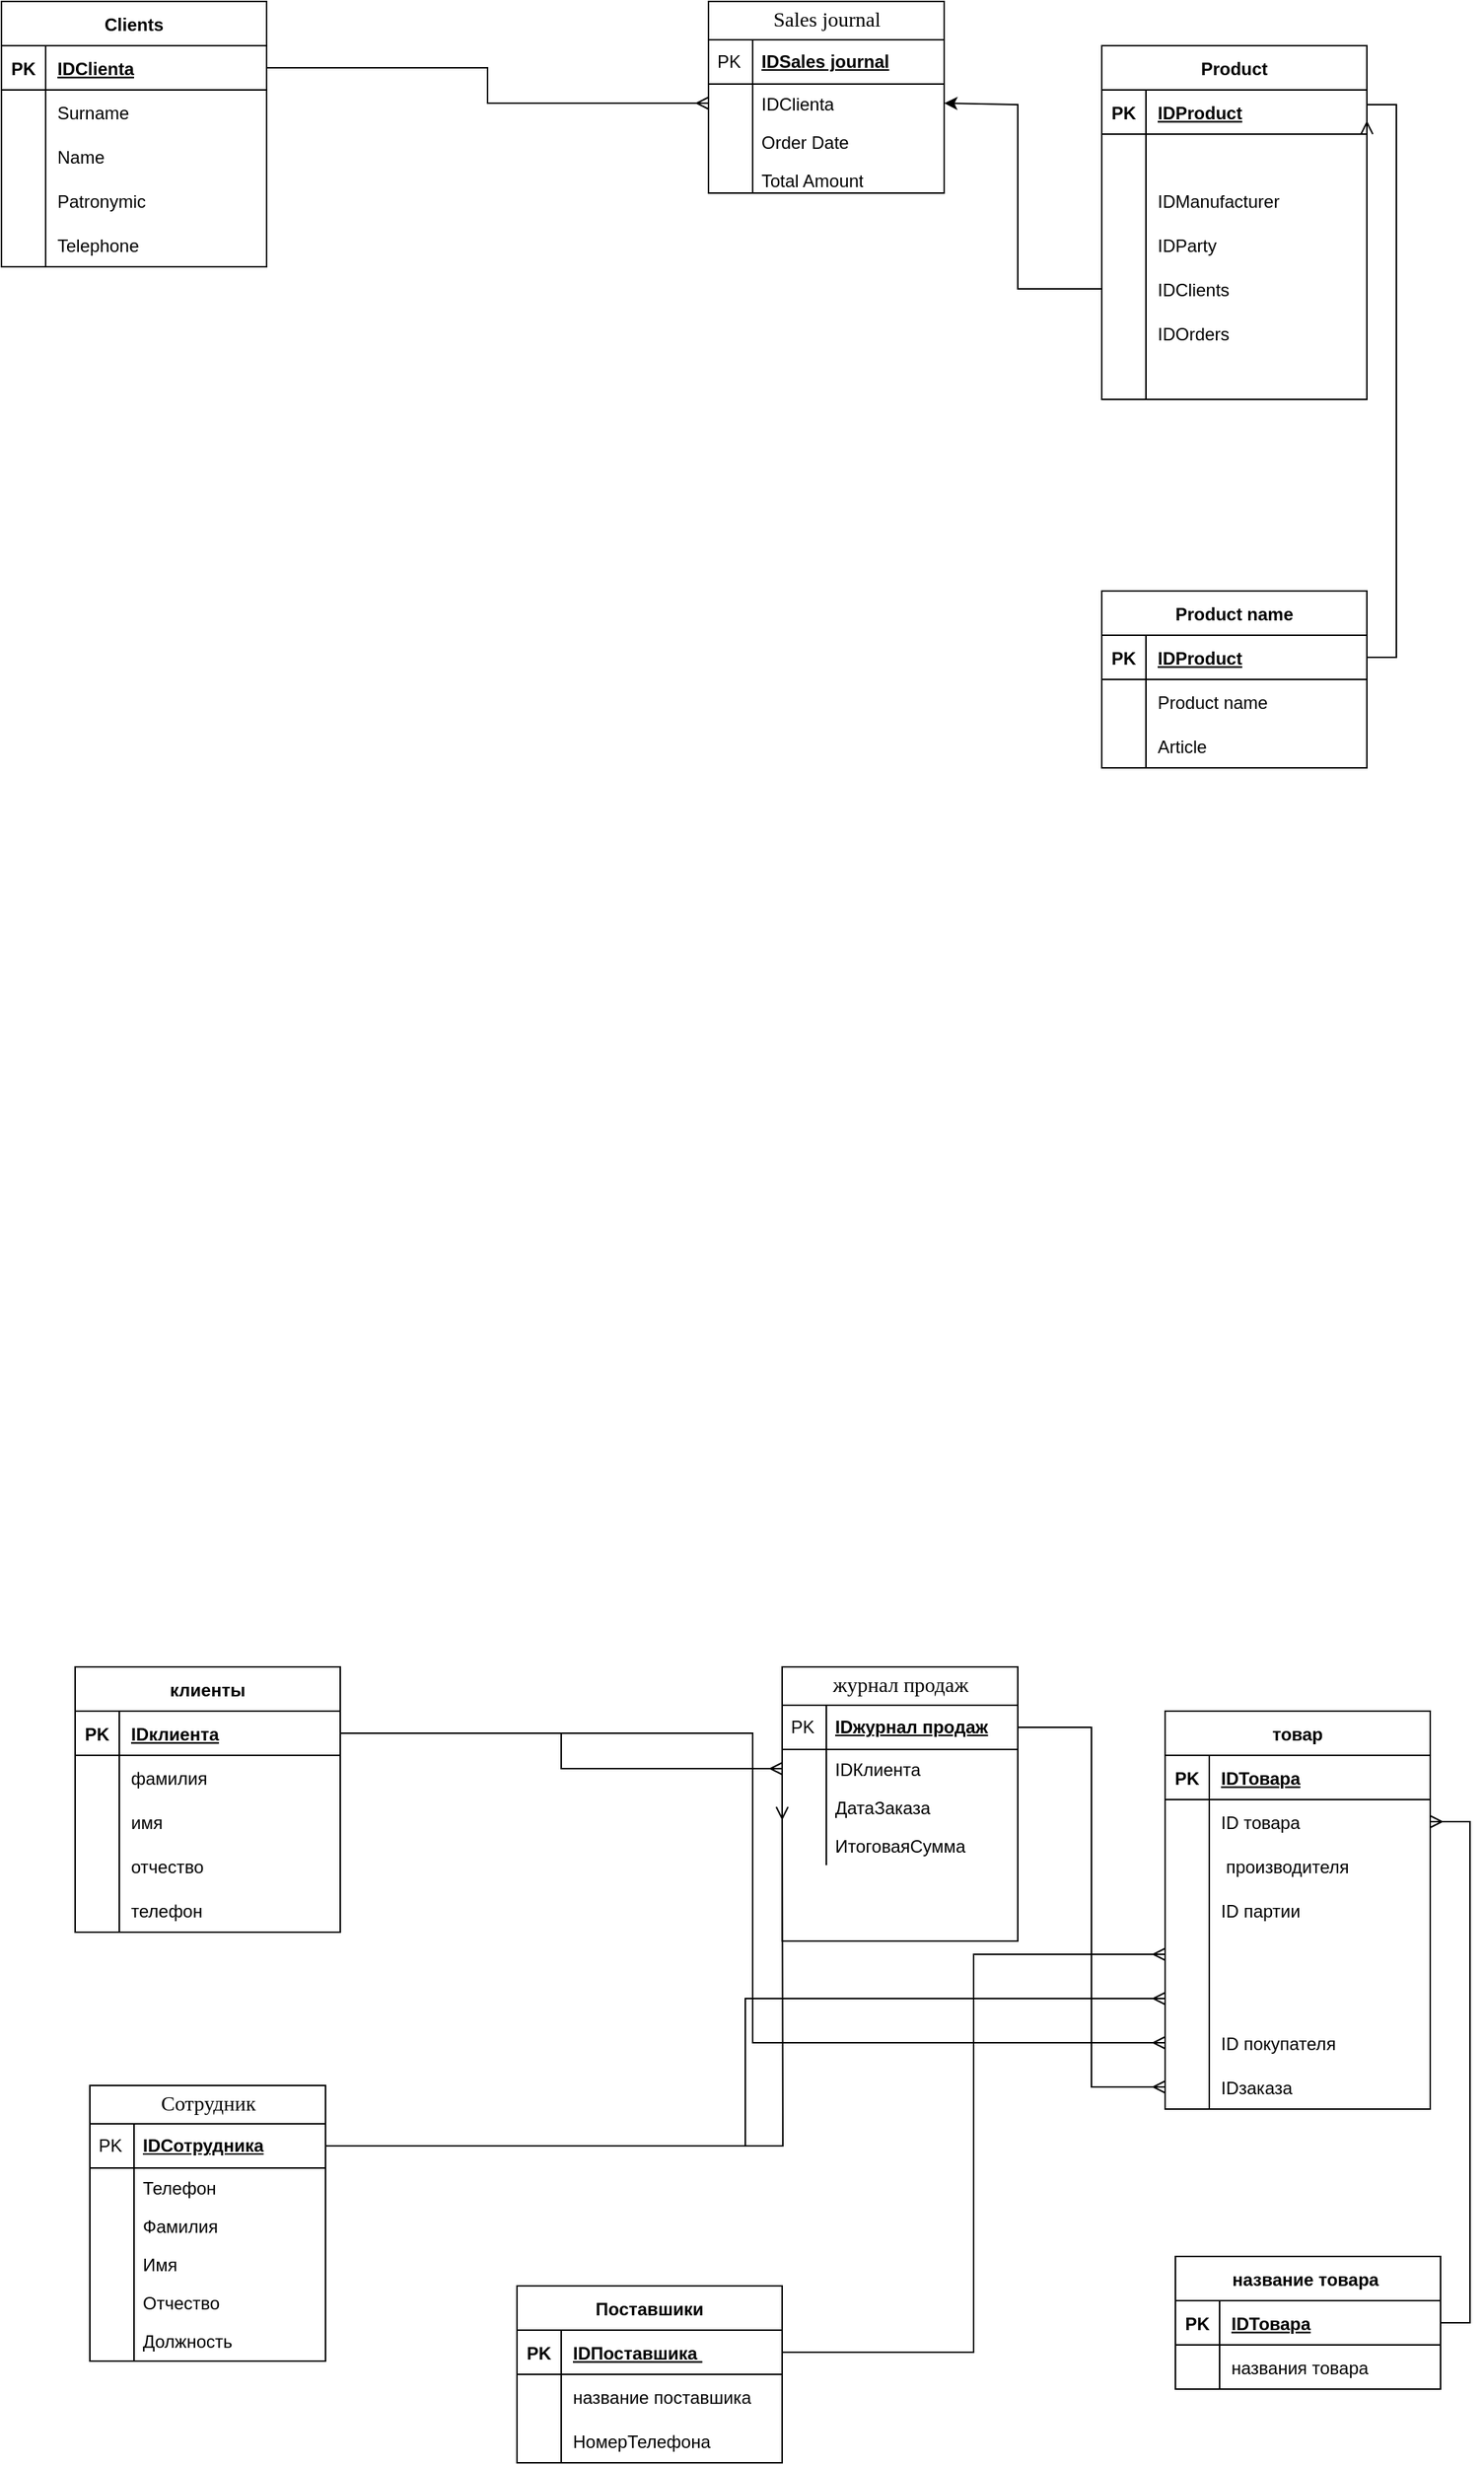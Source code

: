 <mxfile version="21.0.8" type="device"><diagram name="Страница 1" id="ZNb2tdZAMk7qgoreUx7R"><mxGraphModel dx="1236" dy="581" grid="1" gridSize="10" guides="1" tooltips="1" connect="1" arrows="1" fold="1" page="1" pageScale="1" pageWidth="827" pageHeight="1169" math="0" shadow="0"><root><mxCell id="0"/><mxCell id="1" parent="0"/><mxCell id="b-5wNeichpKe2lHsN4aq-5" value="Clients" style="shape=table;startSize=30;container=1;collapsible=1;childLayout=tableLayout;fixedRows=1;rowLines=0;fontStyle=1;align=center;resizeLast=1;" parent="1" vertex="1"><mxGeometry x="80" y="120" width="180" height="180" as="geometry"/></mxCell><mxCell id="b-5wNeichpKe2lHsN4aq-6" value="" style="shape=tableRow;horizontal=0;startSize=0;swimlaneHead=0;swimlaneBody=0;fillColor=none;collapsible=0;dropTarget=0;points=[[0,0.5],[1,0.5]];portConstraint=eastwest;top=0;left=0;right=0;bottom=1;" parent="b-5wNeichpKe2lHsN4aq-5" vertex="1"><mxGeometry y="30" width="180" height="30" as="geometry"/></mxCell><mxCell id="b-5wNeichpKe2lHsN4aq-7" value="PK" style="shape=partialRectangle;connectable=0;fillColor=none;top=0;left=0;bottom=0;right=0;fontStyle=1;overflow=hidden;" parent="b-5wNeichpKe2lHsN4aq-6" vertex="1"><mxGeometry width="30" height="30" as="geometry"><mxRectangle width="30" height="30" as="alternateBounds"/></mxGeometry></mxCell><mxCell id="b-5wNeichpKe2lHsN4aq-8" value="IDClienta" style="shape=partialRectangle;connectable=0;fillColor=none;top=0;left=0;bottom=0;right=0;align=left;spacingLeft=6;fontStyle=5;overflow=hidden;" parent="b-5wNeichpKe2lHsN4aq-6" vertex="1"><mxGeometry x="30" width="150" height="30" as="geometry"><mxRectangle width="150" height="30" as="alternateBounds"/></mxGeometry></mxCell><mxCell id="b-5wNeichpKe2lHsN4aq-9" value="" style="shape=tableRow;horizontal=0;startSize=0;swimlaneHead=0;swimlaneBody=0;fillColor=none;collapsible=0;dropTarget=0;points=[[0,0.5],[1,0.5]];portConstraint=eastwest;top=0;left=0;right=0;bottom=0;" parent="b-5wNeichpKe2lHsN4aq-5" vertex="1"><mxGeometry y="60" width="180" height="30" as="geometry"/></mxCell><mxCell id="b-5wNeichpKe2lHsN4aq-10" value="" style="shape=partialRectangle;connectable=0;fillColor=none;top=0;left=0;bottom=0;right=0;editable=1;overflow=hidden;" parent="b-5wNeichpKe2lHsN4aq-9" vertex="1"><mxGeometry width="30" height="30" as="geometry"><mxRectangle width="30" height="30" as="alternateBounds"/></mxGeometry></mxCell><mxCell id="b-5wNeichpKe2lHsN4aq-11" value="Surname" style="shape=partialRectangle;connectable=0;fillColor=none;top=0;left=0;bottom=0;right=0;align=left;spacingLeft=6;overflow=hidden;" parent="b-5wNeichpKe2lHsN4aq-9" vertex="1"><mxGeometry x="30" width="150" height="30" as="geometry"><mxRectangle width="150" height="30" as="alternateBounds"/></mxGeometry></mxCell><mxCell id="b-5wNeichpKe2lHsN4aq-12" value="" style="shape=tableRow;horizontal=0;startSize=0;swimlaneHead=0;swimlaneBody=0;fillColor=none;collapsible=0;dropTarget=0;points=[[0,0.5],[1,0.5]];portConstraint=eastwest;top=0;left=0;right=0;bottom=0;" parent="b-5wNeichpKe2lHsN4aq-5" vertex="1"><mxGeometry y="90" width="180" height="30" as="geometry"/></mxCell><mxCell id="b-5wNeichpKe2lHsN4aq-13" value="" style="shape=partialRectangle;connectable=0;fillColor=none;top=0;left=0;bottom=0;right=0;editable=1;overflow=hidden;" parent="b-5wNeichpKe2lHsN4aq-12" vertex="1"><mxGeometry width="30" height="30" as="geometry"><mxRectangle width="30" height="30" as="alternateBounds"/></mxGeometry></mxCell><mxCell id="b-5wNeichpKe2lHsN4aq-14" value="Name" style="shape=partialRectangle;connectable=0;fillColor=none;top=0;left=0;bottom=0;right=0;align=left;spacingLeft=6;overflow=hidden;" parent="b-5wNeichpKe2lHsN4aq-12" vertex="1"><mxGeometry x="30" width="150" height="30" as="geometry"><mxRectangle width="150" height="30" as="alternateBounds"/></mxGeometry></mxCell><mxCell id="b-5wNeichpKe2lHsN4aq-15" value="" style="shape=tableRow;horizontal=0;startSize=0;swimlaneHead=0;swimlaneBody=0;fillColor=none;collapsible=0;dropTarget=0;points=[[0,0.5],[1,0.5]];portConstraint=eastwest;top=0;left=0;right=0;bottom=0;" parent="b-5wNeichpKe2lHsN4aq-5" vertex="1"><mxGeometry y="120" width="180" height="30" as="geometry"/></mxCell><mxCell id="b-5wNeichpKe2lHsN4aq-16" value="" style="shape=partialRectangle;connectable=0;fillColor=none;top=0;left=0;bottom=0;right=0;editable=1;overflow=hidden;" parent="b-5wNeichpKe2lHsN4aq-15" vertex="1"><mxGeometry width="30" height="30" as="geometry"><mxRectangle width="30" height="30" as="alternateBounds"/></mxGeometry></mxCell><mxCell id="b-5wNeichpKe2lHsN4aq-17" value="Patronymic" style="shape=partialRectangle;connectable=0;fillColor=none;top=0;left=0;bottom=0;right=0;align=left;spacingLeft=6;overflow=hidden;" parent="b-5wNeichpKe2lHsN4aq-15" vertex="1"><mxGeometry x="30" width="150" height="30" as="geometry"><mxRectangle width="150" height="30" as="alternateBounds"/></mxGeometry></mxCell><mxCell id="b-5wNeichpKe2lHsN4aq-71" value="" style="shape=tableRow;horizontal=0;startSize=0;swimlaneHead=0;swimlaneBody=0;fillColor=none;collapsible=0;dropTarget=0;points=[[0,0.5],[1,0.5]];portConstraint=eastwest;top=0;left=0;right=0;bottom=0;" parent="b-5wNeichpKe2lHsN4aq-5" vertex="1"><mxGeometry y="150" width="180" height="30" as="geometry"/></mxCell><mxCell id="b-5wNeichpKe2lHsN4aq-72" value="" style="shape=partialRectangle;connectable=0;fillColor=none;top=0;left=0;bottom=0;right=0;editable=1;overflow=hidden;" parent="b-5wNeichpKe2lHsN4aq-71" vertex="1"><mxGeometry width="30" height="30" as="geometry"><mxRectangle width="30" height="30" as="alternateBounds"/></mxGeometry></mxCell><mxCell id="b-5wNeichpKe2lHsN4aq-73" value="Telephone" style="shape=partialRectangle;connectable=0;fillColor=none;top=0;left=0;bottom=0;right=0;align=left;spacingLeft=6;overflow=hidden;" parent="b-5wNeichpKe2lHsN4aq-71" vertex="1"><mxGeometry x="30" width="150" height="30" as="geometry"><mxRectangle width="150" height="30" as="alternateBounds"/></mxGeometry></mxCell><mxCell id="b-5wNeichpKe2lHsN4aq-18" value="Product" style="shape=table;startSize=30;container=1;collapsible=1;childLayout=tableLayout;fixedRows=1;rowLines=0;fontStyle=1;align=center;resizeLast=1;" parent="1" vertex="1"><mxGeometry x="827" y="150" width="180" height="240" as="geometry"/></mxCell><mxCell id="b-5wNeichpKe2lHsN4aq-19" value="" style="shape=tableRow;horizontal=0;startSize=0;swimlaneHead=0;swimlaneBody=0;fillColor=none;collapsible=0;dropTarget=0;points=[[0,0.5],[1,0.5]];portConstraint=eastwest;top=0;left=0;right=0;bottom=1;" parent="b-5wNeichpKe2lHsN4aq-18" vertex="1"><mxGeometry y="30" width="180" height="30" as="geometry"/></mxCell><mxCell id="b-5wNeichpKe2lHsN4aq-20" value="PK" style="shape=partialRectangle;connectable=0;fillColor=none;top=0;left=0;bottom=0;right=0;fontStyle=1;overflow=hidden;" parent="b-5wNeichpKe2lHsN4aq-19" vertex="1"><mxGeometry width="30" height="30" as="geometry"><mxRectangle width="30" height="30" as="alternateBounds"/></mxGeometry></mxCell><mxCell id="b-5wNeichpKe2lHsN4aq-21" value="IDProduct" style="shape=partialRectangle;connectable=0;fillColor=none;top=0;left=0;bottom=0;right=0;align=left;spacingLeft=6;fontStyle=5;overflow=hidden;" parent="b-5wNeichpKe2lHsN4aq-19" vertex="1"><mxGeometry x="30" width="150" height="30" as="geometry"><mxRectangle width="150" height="30" as="alternateBounds"/></mxGeometry></mxCell><mxCell id="b-5wNeichpKe2lHsN4aq-22" value="" style="shape=tableRow;horizontal=0;startSize=0;swimlaneHead=0;swimlaneBody=0;fillColor=none;collapsible=0;dropTarget=0;points=[[0,0.5],[1,0.5]];portConstraint=eastwest;top=0;left=0;right=0;bottom=0;" parent="b-5wNeichpKe2lHsN4aq-18" vertex="1"><mxGeometry y="60" width="180" height="30" as="geometry"/></mxCell><mxCell id="b-5wNeichpKe2lHsN4aq-23" value="" style="shape=partialRectangle;connectable=0;fillColor=none;top=0;left=0;bottom=0;right=0;editable=1;overflow=hidden;" parent="b-5wNeichpKe2lHsN4aq-22" vertex="1"><mxGeometry width="30" height="30" as="geometry"><mxRectangle width="30" height="30" as="alternateBounds"/></mxGeometry></mxCell><mxCell id="b-5wNeichpKe2lHsN4aq-24" value="" style="shape=partialRectangle;connectable=0;fillColor=none;top=0;left=0;bottom=0;right=0;align=left;spacingLeft=6;overflow=hidden;" parent="b-5wNeichpKe2lHsN4aq-22" vertex="1"><mxGeometry x="30" width="150" height="30" as="geometry"><mxRectangle width="150" height="30" as="alternateBounds"/></mxGeometry></mxCell><mxCell id="b-5wNeichpKe2lHsN4aq-25" value="" style="shape=tableRow;horizontal=0;startSize=0;swimlaneHead=0;swimlaneBody=0;fillColor=none;collapsible=0;dropTarget=0;points=[[0,0.5],[1,0.5]];portConstraint=eastwest;top=0;left=0;right=0;bottom=0;" parent="b-5wNeichpKe2lHsN4aq-18" vertex="1"><mxGeometry y="90" width="180" height="30" as="geometry"/></mxCell><mxCell id="b-5wNeichpKe2lHsN4aq-26" value="" style="shape=partialRectangle;connectable=0;fillColor=none;top=0;left=0;bottom=0;right=0;editable=1;overflow=hidden;" parent="b-5wNeichpKe2lHsN4aq-25" vertex="1"><mxGeometry width="30" height="30" as="geometry"><mxRectangle width="30" height="30" as="alternateBounds"/></mxGeometry></mxCell><mxCell id="b-5wNeichpKe2lHsN4aq-27" value="IDManufacturer" style="shape=partialRectangle;connectable=0;fillColor=none;top=0;left=0;bottom=0;right=0;align=left;spacingLeft=6;overflow=hidden;" parent="b-5wNeichpKe2lHsN4aq-25" vertex="1"><mxGeometry x="30" width="150" height="30" as="geometry"><mxRectangle width="150" height="30" as="alternateBounds"/></mxGeometry></mxCell><mxCell id="b-5wNeichpKe2lHsN4aq-28" value="" style="shape=tableRow;horizontal=0;startSize=0;swimlaneHead=0;swimlaneBody=0;fillColor=none;collapsible=0;dropTarget=0;points=[[0,0.5],[1,0.5]];portConstraint=eastwest;top=0;left=0;right=0;bottom=0;" parent="b-5wNeichpKe2lHsN4aq-18" vertex="1"><mxGeometry y="120" width="180" height="30" as="geometry"/></mxCell><mxCell id="b-5wNeichpKe2lHsN4aq-29" value="" style="shape=partialRectangle;connectable=0;fillColor=none;top=0;left=0;bottom=0;right=0;editable=1;overflow=hidden;" parent="b-5wNeichpKe2lHsN4aq-28" vertex="1"><mxGeometry width="30" height="30" as="geometry"><mxRectangle width="30" height="30" as="alternateBounds"/></mxGeometry></mxCell><mxCell id="b-5wNeichpKe2lHsN4aq-30" value="IDParty" style="shape=partialRectangle;connectable=0;fillColor=none;top=0;left=0;bottom=0;right=0;align=left;spacingLeft=6;overflow=hidden;" parent="b-5wNeichpKe2lHsN4aq-28" vertex="1"><mxGeometry x="30" width="150" height="30" as="geometry"><mxRectangle width="150" height="30" as="alternateBounds"/></mxGeometry></mxCell><mxCell id="b-5wNeichpKe2lHsN4aq-125" value="" style="shape=tableRow;horizontal=0;startSize=0;swimlaneHead=0;swimlaneBody=0;fillColor=none;collapsible=0;dropTarget=0;points=[[0,0.5],[1,0.5]];portConstraint=eastwest;top=0;left=0;right=0;bottom=0;" parent="b-5wNeichpKe2lHsN4aq-18" vertex="1"><mxGeometry y="150" width="180" height="30" as="geometry"/></mxCell><mxCell id="b-5wNeichpKe2lHsN4aq-126" value="" style="shape=partialRectangle;connectable=0;fillColor=none;top=0;left=0;bottom=0;right=0;editable=1;overflow=hidden;" parent="b-5wNeichpKe2lHsN4aq-125" vertex="1"><mxGeometry width="30" height="30" as="geometry"><mxRectangle width="30" height="30" as="alternateBounds"/></mxGeometry></mxCell><mxCell id="b-5wNeichpKe2lHsN4aq-127" value="" style="shape=partialRectangle;connectable=0;fillColor=none;top=0;left=0;bottom=0;right=0;align=left;spacingLeft=6;overflow=hidden;" parent="b-5wNeichpKe2lHsN4aq-125" vertex="1"><mxGeometry x="30" width="150" height="30" as="geometry"><mxRectangle width="150" height="30" as="alternateBounds"/></mxGeometry></mxCell><mxCell id="b-5wNeichpKe2lHsN4aq-128" value="" style="shape=tableRow;horizontal=0;startSize=0;swimlaneHead=0;swimlaneBody=0;fillColor=none;collapsible=0;dropTarget=0;points=[[0,0.5],[1,0.5]];portConstraint=eastwest;top=0;left=0;right=0;bottom=0;" parent="b-5wNeichpKe2lHsN4aq-18" vertex="1"><mxGeometry y="180" width="180" height="30" as="geometry"/></mxCell><mxCell id="b-5wNeichpKe2lHsN4aq-129" value="" style="shape=partialRectangle;connectable=0;fillColor=none;top=0;left=0;bottom=0;right=0;editable=1;overflow=hidden;" parent="b-5wNeichpKe2lHsN4aq-128" vertex="1"><mxGeometry width="30" height="30" as="geometry"><mxRectangle width="30" height="30" as="alternateBounds"/></mxGeometry></mxCell><mxCell id="b-5wNeichpKe2lHsN4aq-130" value="" style="shape=partialRectangle;connectable=0;fillColor=none;top=0;left=0;bottom=0;right=0;align=left;spacingLeft=6;overflow=hidden;" parent="b-5wNeichpKe2lHsN4aq-128" vertex="1"><mxGeometry x="30" width="150" height="30" as="geometry"><mxRectangle width="150" height="30" as="alternateBounds"/></mxGeometry></mxCell><mxCell id="b-5wNeichpKe2lHsN4aq-131" value="" style="shape=tableRow;horizontal=0;startSize=0;swimlaneHead=0;swimlaneBody=0;fillColor=none;collapsible=0;dropTarget=0;points=[[0,0.5],[1,0.5]];portConstraint=eastwest;top=0;left=0;right=0;bottom=0;" parent="b-5wNeichpKe2lHsN4aq-18" vertex="1"><mxGeometry y="210" width="180" height="30" as="geometry"/></mxCell><mxCell id="b-5wNeichpKe2lHsN4aq-132" value="" style="shape=partialRectangle;connectable=0;fillColor=none;top=0;left=0;bottom=0;right=0;editable=1;overflow=hidden;" parent="b-5wNeichpKe2lHsN4aq-131" vertex="1"><mxGeometry width="30" height="30" as="geometry"><mxRectangle width="30" height="30" as="alternateBounds"/></mxGeometry></mxCell><mxCell id="b-5wNeichpKe2lHsN4aq-133" value="" style="shape=partialRectangle;connectable=0;fillColor=none;top=0;left=0;bottom=0;right=0;align=left;spacingLeft=6;overflow=hidden;" parent="b-5wNeichpKe2lHsN4aq-131" vertex="1"><mxGeometry x="30" width="150" height="30" as="geometry"><mxRectangle width="150" height="30" as="alternateBounds"/></mxGeometry></mxCell><mxCell id="b-5wNeichpKe2lHsN4aq-98" value="Sales journal" style="swimlane;html=1;fontStyle=0;childLayout=stackLayout;horizontal=1;startSize=26;horizontalStack=0;resizeParent=1;resizeLast=0;collapsible=1;marginBottom=0;swimlaneFillColor=#ffffff;align=center;rounded=0;shadow=0;comic=0;labelBackgroundColor=none;strokeWidth=1;fontFamily=Verdana;fontSize=14;swimlaneLine=1;" parent="1" vertex="1"><mxGeometry x="560" y="120" width="160" height="130" as="geometry"><mxRectangle x="500" y="140" width="90" height="30" as="alternateBounds"/></mxGeometry></mxCell><mxCell id="b-5wNeichpKe2lHsN4aq-99" value="IDSales journal" style="shape=partialRectangle;top=0;left=0;right=0;bottom=1;html=1;align=left;verticalAlign=middle;fillColor=none;spacingLeft=34;spacingRight=4;whiteSpace=wrap;overflow=hidden;rotatable=0;points=[[0,0.5],[1,0.5]];portConstraint=eastwest;dropTarget=0;fontStyle=5;" parent="b-5wNeichpKe2lHsN4aq-98" vertex="1"><mxGeometry y="26" width="160" height="30" as="geometry"/></mxCell><mxCell id="b-5wNeichpKe2lHsN4aq-100" value="PK" style="shape=partialRectangle;top=0;left=0;bottom=0;html=1;fillColor=none;align=left;verticalAlign=middle;spacingLeft=4;spacingRight=4;whiteSpace=wrap;overflow=hidden;rotatable=0;points=[];portConstraint=eastwest;part=1;" parent="b-5wNeichpKe2lHsN4aq-99" vertex="1" connectable="0"><mxGeometry width="30" height="30" as="geometry"/></mxCell><mxCell id="b-5wNeichpKe2lHsN4aq-101" value="IDClienta" style="shape=partialRectangle;top=0;left=0;right=0;bottom=0;html=1;align=left;verticalAlign=top;fillColor=none;spacingLeft=34;spacingRight=4;whiteSpace=wrap;overflow=hidden;rotatable=0;points=[[0,0.5],[1,0.5]];portConstraint=eastwest;dropTarget=0;" parent="b-5wNeichpKe2lHsN4aq-98" vertex="1"><mxGeometry y="56" width="160" height="26" as="geometry"/></mxCell><mxCell id="b-5wNeichpKe2lHsN4aq-102" value="" style="shape=partialRectangle;top=0;left=0;bottom=0;html=1;fillColor=none;align=left;verticalAlign=top;spacingLeft=4;spacingRight=4;whiteSpace=wrap;overflow=hidden;rotatable=0;points=[];portConstraint=eastwest;part=1;" parent="b-5wNeichpKe2lHsN4aq-101" vertex="1" connectable="0"><mxGeometry width="30" height="26" as="geometry"/></mxCell><mxCell id="b-5wNeichpKe2lHsN4aq-105" value="Order Date" style="shape=partialRectangle;top=0;left=0;right=0;bottom=0;html=1;align=left;verticalAlign=top;fillColor=none;spacingLeft=34;spacingRight=4;whiteSpace=wrap;overflow=hidden;rotatable=0;points=[[0,0.5],[1,0.5]];portConstraint=eastwest;dropTarget=0;" parent="b-5wNeichpKe2lHsN4aq-98" vertex="1"><mxGeometry y="82" width="160" height="26" as="geometry"/></mxCell><mxCell id="b-5wNeichpKe2lHsN4aq-106" value="" style="shape=partialRectangle;top=0;left=0;bottom=0;html=1;fillColor=none;align=left;verticalAlign=top;spacingLeft=4;spacingRight=4;whiteSpace=wrap;overflow=hidden;rotatable=0;points=[];portConstraint=eastwest;part=1;" parent="b-5wNeichpKe2lHsN4aq-105" vertex="1" connectable="0"><mxGeometry width="30" height="26" as="geometry"/></mxCell><mxCell id="b-5wNeichpKe2lHsN4aq-111" value="Total Amount" style="shape=partialRectangle;top=0;left=0;right=0;bottom=0;html=1;align=left;verticalAlign=top;fillColor=none;spacingLeft=34;spacingRight=4;whiteSpace=wrap;overflow=hidden;rotatable=0;points=[[0,0.5],[1,0.5]];portConstraint=eastwest;dropTarget=0;" parent="b-5wNeichpKe2lHsN4aq-98" vertex="1"><mxGeometry y="108" width="160" height="22" as="geometry"/></mxCell><mxCell id="b-5wNeichpKe2lHsN4aq-112" value="" style="shape=partialRectangle;top=0;left=0;bottom=0;html=1;fillColor=none;align=left;verticalAlign=top;spacingLeft=4;spacingRight=4;whiteSpace=wrap;overflow=hidden;rotatable=0;points=[];portConstraint=eastwest;part=1;" parent="b-5wNeichpKe2lHsN4aq-111" vertex="1" connectable="0"><mxGeometry width="30" height="22" as="geometry"/></mxCell><mxCell id="b-5wNeichpKe2lHsN4aq-137" value="Product name" style="shape=table;startSize=30;container=1;collapsible=1;childLayout=tableLayout;fixedRows=1;rowLines=0;fontStyle=1;align=center;resizeLast=1;" parent="1" vertex="1"><mxGeometry x="827" y="520" width="180" height="120" as="geometry"/></mxCell><mxCell id="b-5wNeichpKe2lHsN4aq-138" value="" style="shape=tableRow;horizontal=0;startSize=0;swimlaneHead=0;swimlaneBody=0;fillColor=none;collapsible=0;dropTarget=0;points=[[0,0.5],[1,0.5]];portConstraint=eastwest;top=0;left=0;right=0;bottom=1;" parent="b-5wNeichpKe2lHsN4aq-137" vertex="1"><mxGeometry y="30" width="180" height="30" as="geometry"/></mxCell><mxCell id="b-5wNeichpKe2lHsN4aq-139" value="PK" style="shape=partialRectangle;connectable=0;fillColor=none;top=0;left=0;bottom=0;right=0;fontStyle=1;overflow=hidden;" parent="b-5wNeichpKe2lHsN4aq-138" vertex="1"><mxGeometry width="30" height="30" as="geometry"><mxRectangle width="30" height="30" as="alternateBounds"/></mxGeometry></mxCell><mxCell id="b-5wNeichpKe2lHsN4aq-140" value="IDProduct" style="shape=partialRectangle;connectable=0;fillColor=none;top=0;left=0;bottom=0;right=0;align=left;spacingLeft=6;fontStyle=5;overflow=hidden;" parent="b-5wNeichpKe2lHsN4aq-138" vertex="1"><mxGeometry x="30" width="150" height="30" as="geometry"><mxRectangle width="150" height="30" as="alternateBounds"/></mxGeometry></mxCell><mxCell id="b-5wNeichpKe2lHsN4aq-141" value="" style="shape=tableRow;horizontal=0;startSize=0;swimlaneHead=0;swimlaneBody=0;fillColor=none;collapsible=0;dropTarget=0;points=[[0,0.5],[1,0.5]];portConstraint=eastwest;top=0;left=0;right=0;bottom=0;" parent="b-5wNeichpKe2lHsN4aq-137" vertex="1"><mxGeometry y="60" width="180" height="30" as="geometry"/></mxCell><mxCell id="b-5wNeichpKe2lHsN4aq-142" value="" style="shape=partialRectangle;connectable=0;fillColor=none;top=0;left=0;bottom=0;right=0;editable=1;overflow=hidden;" parent="b-5wNeichpKe2lHsN4aq-141" vertex="1"><mxGeometry width="30" height="30" as="geometry"><mxRectangle width="30" height="30" as="alternateBounds"/></mxGeometry></mxCell><mxCell id="b-5wNeichpKe2lHsN4aq-143" value="Product name" style="shape=partialRectangle;connectable=0;fillColor=none;top=0;left=0;bottom=0;right=0;align=left;spacingLeft=6;overflow=hidden;" parent="b-5wNeichpKe2lHsN4aq-141" vertex="1"><mxGeometry x="30" width="150" height="30" as="geometry"><mxRectangle width="150" height="30" as="alternateBounds"/></mxGeometry></mxCell><mxCell id="-cg6gERdnLke5yXcdw_n-183" value="" style="shape=tableRow;horizontal=0;startSize=0;swimlaneHead=0;swimlaneBody=0;fillColor=none;collapsible=0;dropTarget=0;points=[[0,0.5],[1,0.5]];portConstraint=eastwest;top=0;left=0;right=0;bottom=0;" parent="b-5wNeichpKe2lHsN4aq-137" vertex="1"><mxGeometry y="90" width="180" height="30" as="geometry"/></mxCell><mxCell id="-cg6gERdnLke5yXcdw_n-184" value="" style="shape=partialRectangle;connectable=0;fillColor=none;top=0;left=0;bottom=0;right=0;editable=1;overflow=hidden;" parent="-cg6gERdnLke5yXcdw_n-183" vertex="1"><mxGeometry width="30" height="30" as="geometry"><mxRectangle width="30" height="30" as="alternateBounds"/></mxGeometry></mxCell><mxCell id="-cg6gERdnLke5yXcdw_n-185" value="Article" style="shape=partialRectangle;connectable=0;fillColor=none;top=0;left=0;bottom=0;right=0;align=left;spacingLeft=6;overflow=hidden;" parent="-cg6gERdnLke5yXcdw_n-183" vertex="1"><mxGeometry x="30" width="150" height="30" as="geometry"><mxRectangle width="150" height="30" as="alternateBounds"/></mxGeometry></mxCell><mxCell id="b-5wNeichpKe2lHsN4aq-175" style="edgeStyle=orthogonalEdgeStyle;rounded=0;orthogonalLoop=1;jettySize=auto;html=1;exitX=1;exitY=0.5;exitDx=0;exitDy=0;endArrow=ERmany;endFill=0;" parent="1" source="b-5wNeichpKe2lHsN4aq-138" target="b-5wNeichpKe2lHsN4aq-22" edge="1"><mxGeometry relative="1" as="geometry"><Array as="points"><mxPoint x="1027" y="565"/><mxPoint x="1027" y="190"/><mxPoint x="1007" y="190"/></Array></mxGeometry></mxCell><mxCell id="b-5wNeichpKe2lHsN4aq-188" style="edgeStyle=orthogonalEdgeStyle;rounded=0;orthogonalLoop=1;jettySize=auto;html=1;exitX=1;exitY=0.5;exitDx=0;exitDy=0;endArrow=ERmany;endFill=0;" parent="1" source="b-5wNeichpKe2lHsN4aq-6" target="b-5wNeichpKe2lHsN4aq-101" edge="1"><mxGeometry relative="1" as="geometry"/></mxCell><mxCell id="-cg6gERdnLke5yXcdw_n-92" value="клиенты" style="shape=table;startSize=30;container=1;collapsible=1;childLayout=tableLayout;fixedRows=1;rowLines=0;fontStyle=1;align=center;resizeLast=1;" parent="1" vertex="1"><mxGeometry x="130" y="1250" width="180" height="180" as="geometry"/></mxCell><mxCell id="-cg6gERdnLke5yXcdw_n-93" value="" style="shape=tableRow;horizontal=0;startSize=0;swimlaneHead=0;swimlaneBody=0;fillColor=none;collapsible=0;dropTarget=0;points=[[0,0.5],[1,0.5]];portConstraint=eastwest;top=0;left=0;right=0;bottom=1;" parent="-cg6gERdnLke5yXcdw_n-92" vertex="1"><mxGeometry y="30" width="180" height="30" as="geometry"/></mxCell><mxCell id="-cg6gERdnLke5yXcdw_n-94" value="PK" style="shape=partialRectangle;connectable=0;fillColor=none;top=0;left=0;bottom=0;right=0;fontStyle=1;overflow=hidden;" parent="-cg6gERdnLke5yXcdw_n-93" vertex="1"><mxGeometry width="30" height="30" as="geometry"><mxRectangle width="30" height="30" as="alternateBounds"/></mxGeometry></mxCell><mxCell id="-cg6gERdnLke5yXcdw_n-95" value="IDклиента" style="shape=partialRectangle;connectable=0;fillColor=none;top=0;left=0;bottom=0;right=0;align=left;spacingLeft=6;fontStyle=5;overflow=hidden;" parent="-cg6gERdnLke5yXcdw_n-93" vertex="1"><mxGeometry x="30" width="150" height="30" as="geometry"><mxRectangle width="150" height="30" as="alternateBounds"/></mxGeometry></mxCell><mxCell id="-cg6gERdnLke5yXcdw_n-96" value="" style="shape=tableRow;horizontal=0;startSize=0;swimlaneHead=0;swimlaneBody=0;fillColor=none;collapsible=0;dropTarget=0;points=[[0,0.5],[1,0.5]];portConstraint=eastwest;top=0;left=0;right=0;bottom=0;" parent="-cg6gERdnLke5yXcdw_n-92" vertex="1"><mxGeometry y="60" width="180" height="30" as="geometry"/></mxCell><mxCell id="-cg6gERdnLke5yXcdw_n-97" value="" style="shape=partialRectangle;connectable=0;fillColor=none;top=0;left=0;bottom=0;right=0;editable=1;overflow=hidden;" parent="-cg6gERdnLke5yXcdw_n-96" vertex="1"><mxGeometry width="30" height="30" as="geometry"><mxRectangle width="30" height="30" as="alternateBounds"/></mxGeometry></mxCell><mxCell id="-cg6gERdnLke5yXcdw_n-98" value="фамилия" style="shape=partialRectangle;connectable=0;fillColor=none;top=0;left=0;bottom=0;right=0;align=left;spacingLeft=6;overflow=hidden;" parent="-cg6gERdnLke5yXcdw_n-96" vertex="1"><mxGeometry x="30" width="150" height="30" as="geometry"><mxRectangle width="150" height="30" as="alternateBounds"/></mxGeometry></mxCell><mxCell id="-cg6gERdnLke5yXcdw_n-99" value="" style="shape=tableRow;horizontal=0;startSize=0;swimlaneHead=0;swimlaneBody=0;fillColor=none;collapsible=0;dropTarget=0;points=[[0,0.5],[1,0.5]];portConstraint=eastwest;top=0;left=0;right=0;bottom=0;" parent="-cg6gERdnLke5yXcdw_n-92" vertex="1"><mxGeometry y="90" width="180" height="30" as="geometry"/></mxCell><mxCell id="-cg6gERdnLke5yXcdw_n-100" value="" style="shape=partialRectangle;connectable=0;fillColor=none;top=0;left=0;bottom=0;right=0;editable=1;overflow=hidden;" parent="-cg6gERdnLke5yXcdw_n-99" vertex="1"><mxGeometry width="30" height="30" as="geometry"><mxRectangle width="30" height="30" as="alternateBounds"/></mxGeometry></mxCell><mxCell id="-cg6gERdnLke5yXcdw_n-101" value="имя" style="shape=partialRectangle;connectable=0;fillColor=none;top=0;left=0;bottom=0;right=0;align=left;spacingLeft=6;overflow=hidden;" parent="-cg6gERdnLke5yXcdw_n-99" vertex="1"><mxGeometry x="30" width="150" height="30" as="geometry"><mxRectangle width="150" height="30" as="alternateBounds"/></mxGeometry></mxCell><mxCell id="-cg6gERdnLke5yXcdw_n-102" value="" style="shape=tableRow;horizontal=0;startSize=0;swimlaneHead=0;swimlaneBody=0;fillColor=none;collapsible=0;dropTarget=0;points=[[0,0.5],[1,0.5]];portConstraint=eastwest;top=0;left=0;right=0;bottom=0;" parent="-cg6gERdnLke5yXcdw_n-92" vertex="1"><mxGeometry y="120" width="180" height="30" as="geometry"/></mxCell><mxCell id="-cg6gERdnLke5yXcdw_n-103" value="" style="shape=partialRectangle;connectable=0;fillColor=none;top=0;left=0;bottom=0;right=0;editable=1;overflow=hidden;" parent="-cg6gERdnLke5yXcdw_n-102" vertex="1"><mxGeometry width="30" height="30" as="geometry"><mxRectangle width="30" height="30" as="alternateBounds"/></mxGeometry></mxCell><mxCell id="-cg6gERdnLke5yXcdw_n-104" value="отчество" style="shape=partialRectangle;connectable=0;fillColor=none;top=0;left=0;bottom=0;right=0;align=left;spacingLeft=6;overflow=hidden;" parent="-cg6gERdnLke5yXcdw_n-102" vertex="1"><mxGeometry x="30" width="150" height="30" as="geometry"><mxRectangle width="150" height="30" as="alternateBounds"/></mxGeometry></mxCell><mxCell id="-cg6gERdnLke5yXcdw_n-105" value="" style="shape=tableRow;horizontal=0;startSize=0;swimlaneHead=0;swimlaneBody=0;fillColor=none;collapsible=0;dropTarget=0;points=[[0,0.5],[1,0.5]];portConstraint=eastwest;top=0;left=0;right=0;bottom=0;" parent="-cg6gERdnLke5yXcdw_n-92" vertex="1"><mxGeometry y="150" width="180" height="30" as="geometry"/></mxCell><mxCell id="-cg6gERdnLke5yXcdw_n-106" value="" style="shape=partialRectangle;connectable=0;fillColor=none;top=0;left=0;bottom=0;right=0;editable=1;overflow=hidden;" parent="-cg6gERdnLke5yXcdw_n-105" vertex="1"><mxGeometry width="30" height="30" as="geometry"><mxRectangle width="30" height="30" as="alternateBounds"/></mxGeometry></mxCell><mxCell id="-cg6gERdnLke5yXcdw_n-107" value="телефон" style="shape=partialRectangle;connectable=0;fillColor=none;top=0;left=0;bottom=0;right=0;align=left;spacingLeft=6;overflow=hidden;" parent="-cg6gERdnLke5yXcdw_n-105" vertex="1"><mxGeometry x="30" width="150" height="30" as="geometry"><mxRectangle width="150" height="30" as="alternateBounds"/></mxGeometry></mxCell><mxCell id="-cg6gERdnLke5yXcdw_n-108" value="товар" style="shape=table;startSize=30;container=1;collapsible=1;childLayout=tableLayout;fixedRows=1;rowLines=0;fontStyle=1;align=center;resizeLast=1;" parent="1" vertex="1"><mxGeometry x="870" y="1280" width="180" height="270" as="geometry"/></mxCell><mxCell id="-cg6gERdnLke5yXcdw_n-109" value="" style="shape=tableRow;horizontal=0;startSize=0;swimlaneHead=0;swimlaneBody=0;fillColor=none;collapsible=0;dropTarget=0;points=[[0,0.5],[1,0.5]];portConstraint=eastwest;top=0;left=0;right=0;bottom=1;" parent="-cg6gERdnLke5yXcdw_n-108" vertex="1"><mxGeometry y="30" width="180" height="30" as="geometry"/></mxCell><mxCell id="-cg6gERdnLke5yXcdw_n-110" value="PK" style="shape=partialRectangle;connectable=0;fillColor=none;top=0;left=0;bottom=0;right=0;fontStyle=1;overflow=hidden;" parent="-cg6gERdnLke5yXcdw_n-109" vertex="1"><mxGeometry width="30" height="30" as="geometry"><mxRectangle width="30" height="30" as="alternateBounds"/></mxGeometry></mxCell><mxCell id="-cg6gERdnLke5yXcdw_n-111" value="IDТовара" style="shape=partialRectangle;connectable=0;fillColor=none;top=0;left=0;bottom=0;right=0;align=left;spacingLeft=6;fontStyle=5;overflow=hidden;" parent="-cg6gERdnLke5yXcdw_n-109" vertex="1"><mxGeometry x="30" width="150" height="30" as="geometry"><mxRectangle width="150" height="30" as="alternateBounds"/></mxGeometry></mxCell><mxCell id="-cg6gERdnLke5yXcdw_n-112" value="" style="shape=tableRow;horizontal=0;startSize=0;swimlaneHead=0;swimlaneBody=0;fillColor=none;collapsible=0;dropTarget=0;points=[[0,0.5],[1,0.5]];portConstraint=eastwest;top=0;left=0;right=0;bottom=0;" parent="-cg6gERdnLke5yXcdw_n-108" vertex="1"><mxGeometry y="60" width="180" height="30" as="geometry"/></mxCell><mxCell id="-cg6gERdnLke5yXcdw_n-113" value="" style="shape=partialRectangle;connectable=0;fillColor=none;top=0;left=0;bottom=0;right=0;editable=1;overflow=hidden;" parent="-cg6gERdnLke5yXcdw_n-112" vertex="1"><mxGeometry width="30" height="30" as="geometry"><mxRectangle width="30" height="30" as="alternateBounds"/></mxGeometry></mxCell><mxCell id="-cg6gERdnLke5yXcdw_n-114" value="ID товара" style="shape=partialRectangle;connectable=0;fillColor=none;top=0;left=0;bottom=0;right=0;align=left;spacingLeft=6;overflow=hidden;" parent="-cg6gERdnLke5yXcdw_n-112" vertex="1"><mxGeometry x="30" width="150" height="30" as="geometry"><mxRectangle width="150" height="30" as="alternateBounds"/></mxGeometry></mxCell><mxCell id="-cg6gERdnLke5yXcdw_n-115" value="" style="shape=tableRow;horizontal=0;startSize=0;swimlaneHead=0;swimlaneBody=0;fillColor=none;collapsible=0;dropTarget=0;points=[[0,0.5],[1,0.5]];portConstraint=eastwest;top=0;left=0;right=0;bottom=0;" parent="-cg6gERdnLke5yXcdw_n-108" vertex="1"><mxGeometry y="90" width="180" height="30" as="geometry"/></mxCell><mxCell id="-cg6gERdnLke5yXcdw_n-116" value="" style="shape=partialRectangle;connectable=0;fillColor=none;top=0;left=0;bottom=0;right=0;editable=1;overflow=hidden;" parent="-cg6gERdnLke5yXcdw_n-115" vertex="1"><mxGeometry width="30" height="30" as="geometry"><mxRectangle width="30" height="30" as="alternateBounds"/></mxGeometry></mxCell><mxCell id="-cg6gERdnLke5yXcdw_n-117" value=" производителя" style="shape=partialRectangle;connectable=0;fillColor=none;top=0;left=0;bottom=0;right=0;align=left;spacingLeft=6;overflow=hidden;" parent="-cg6gERdnLke5yXcdw_n-115" vertex="1"><mxGeometry x="30" width="150" height="30" as="geometry"><mxRectangle width="150" height="30" as="alternateBounds"/></mxGeometry></mxCell><mxCell id="-cg6gERdnLke5yXcdw_n-118" value="" style="shape=tableRow;horizontal=0;startSize=0;swimlaneHead=0;swimlaneBody=0;fillColor=none;collapsible=0;dropTarget=0;points=[[0,0.5],[1,0.5]];portConstraint=eastwest;top=0;left=0;right=0;bottom=0;" parent="-cg6gERdnLke5yXcdw_n-108" vertex="1"><mxGeometry y="120" width="180" height="30" as="geometry"/></mxCell><mxCell id="-cg6gERdnLke5yXcdw_n-119" value="" style="shape=partialRectangle;connectable=0;fillColor=none;top=0;left=0;bottom=0;right=0;editable=1;overflow=hidden;" parent="-cg6gERdnLke5yXcdw_n-118" vertex="1"><mxGeometry width="30" height="30" as="geometry"><mxRectangle width="30" height="30" as="alternateBounds"/></mxGeometry></mxCell><mxCell id="-cg6gERdnLke5yXcdw_n-120" value="ID партии" style="shape=partialRectangle;connectable=0;fillColor=none;top=0;left=0;bottom=0;right=0;align=left;spacingLeft=6;overflow=hidden;" parent="-cg6gERdnLke5yXcdw_n-118" vertex="1"><mxGeometry x="30" width="150" height="30" as="geometry"><mxRectangle width="150" height="30" as="alternateBounds"/></mxGeometry></mxCell><mxCell id="-cg6gERdnLke5yXcdw_n-121" value="" style="shape=tableRow;horizontal=0;startSize=0;swimlaneHead=0;swimlaneBody=0;fillColor=none;collapsible=0;dropTarget=0;points=[[0,0.5],[1,0.5]];portConstraint=eastwest;top=0;left=0;right=0;bottom=0;" parent="-cg6gERdnLke5yXcdw_n-108" vertex="1"><mxGeometry y="150" width="180" height="30" as="geometry"/></mxCell><mxCell id="-cg6gERdnLke5yXcdw_n-122" value="" style="shape=partialRectangle;connectable=0;fillColor=none;top=0;left=0;bottom=0;right=0;editable=1;overflow=hidden;" parent="-cg6gERdnLke5yXcdw_n-121" vertex="1"><mxGeometry width="30" height="30" as="geometry"><mxRectangle width="30" height="30" as="alternateBounds"/></mxGeometry></mxCell><mxCell id="-cg6gERdnLke5yXcdw_n-123" value="" style="shape=partialRectangle;connectable=0;fillColor=none;top=0;left=0;bottom=0;right=0;align=left;spacingLeft=6;overflow=hidden;" parent="-cg6gERdnLke5yXcdw_n-121" vertex="1"><mxGeometry x="30" width="150" height="30" as="geometry"><mxRectangle width="150" height="30" as="alternateBounds"/></mxGeometry></mxCell><mxCell id="-cg6gERdnLke5yXcdw_n-124" value="" style="shape=tableRow;horizontal=0;startSize=0;swimlaneHead=0;swimlaneBody=0;fillColor=none;collapsible=0;dropTarget=0;points=[[0,0.5],[1,0.5]];portConstraint=eastwest;top=0;left=0;right=0;bottom=0;" parent="-cg6gERdnLke5yXcdw_n-108" vertex="1"><mxGeometry y="180" width="180" height="30" as="geometry"/></mxCell><mxCell id="-cg6gERdnLke5yXcdw_n-125" value="" style="shape=partialRectangle;connectable=0;fillColor=none;top=0;left=0;bottom=0;right=0;editable=1;overflow=hidden;" parent="-cg6gERdnLke5yXcdw_n-124" vertex="1"><mxGeometry width="30" height="30" as="geometry"><mxRectangle width="30" height="30" as="alternateBounds"/></mxGeometry></mxCell><mxCell id="-cg6gERdnLke5yXcdw_n-126" value="" style="shape=partialRectangle;connectable=0;fillColor=none;top=0;left=0;bottom=0;right=0;align=left;spacingLeft=6;overflow=hidden;" parent="-cg6gERdnLke5yXcdw_n-124" vertex="1"><mxGeometry x="30" width="150" height="30" as="geometry"><mxRectangle width="150" height="30" as="alternateBounds"/></mxGeometry></mxCell><mxCell id="-cg6gERdnLke5yXcdw_n-127" value="" style="shape=tableRow;horizontal=0;startSize=0;swimlaneHead=0;swimlaneBody=0;fillColor=none;collapsible=0;dropTarget=0;points=[[0,0.5],[1,0.5]];portConstraint=eastwest;top=0;left=0;right=0;bottom=0;" parent="-cg6gERdnLke5yXcdw_n-108" vertex="1"><mxGeometry y="210" width="180" height="30" as="geometry"/></mxCell><mxCell id="-cg6gERdnLke5yXcdw_n-128" value="" style="shape=partialRectangle;connectable=0;fillColor=none;top=0;left=0;bottom=0;right=0;editable=1;overflow=hidden;" parent="-cg6gERdnLke5yXcdw_n-127" vertex="1"><mxGeometry width="30" height="30" as="geometry"><mxRectangle width="30" height="30" as="alternateBounds"/></mxGeometry></mxCell><mxCell id="-cg6gERdnLke5yXcdw_n-129" value="ID покупателя" style="shape=partialRectangle;connectable=0;fillColor=none;top=0;left=0;bottom=0;right=0;align=left;spacingLeft=6;overflow=hidden;" parent="-cg6gERdnLke5yXcdw_n-127" vertex="1"><mxGeometry x="30" width="150" height="30" as="geometry"><mxRectangle width="150" height="30" as="alternateBounds"/></mxGeometry></mxCell><mxCell id="-cg6gERdnLke5yXcdw_n-130" value="" style="shape=tableRow;horizontal=0;startSize=0;swimlaneHead=0;swimlaneBody=0;fillColor=none;collapsible=0;dropTarget=0;points=[[0,0.5],[1,0.5]];portConstraint=eastwest;top=0;left=0;right=0;bottom=0;" parent="-cg6gERdnLke5yXcdw_n-108" vertex="1"><mxGeometry y="240" width="180" height="30" as="geometry"/></mxCell><mxCell id="-cg6gERdnLke5yXcdw_n-131" value="" style="shape=partialRectangle;connectable=0;fillColor=none;top=0;left=0;bottom=0;right=0;editable=1;overflow=hidden;" parent="-cg6gERdnLke5yXcdw_n-130" vertex="1"><mxGeometry width="30" height="30" as="geometry"><mxRectangle width="30" height="30" as="alternateBounds"/></mxGeometry></mxCell><mxCell id="-cg6gERdnLke5yXcdw_n-132" value="IDзаказа" style="shape=partialRectangle;connectable=0;fillColor=none;top=0;left=0;bottom=0;right=0;align=left;spacingLeft=6;overflow=hidden;" parent="-cg6gERdnLke5yXcdw_n-130" vertex="1"><mxGeometry x="30" width="150" height="30" as="geometry"><mxRectangle width="150" height="30" as="alternateBounds"/></mxGeometry></mxCell><mxCell id="-cg6gERdnLke5yXcdw_n-133" value="Сотрудник" style="swimlane;html=1;fontStyle=0;childLayout=stackLayout;horizontal=1;startSize=26;horizontalStack=0;resizeParent=1;resizeLast=0;collapsible=1;marginBottom=0;swimlaneFillColor=#ffffff;align=center;rounded=0;shadow=0;comic=0;labelBackgroundColor=none;strokeWidth=1;fontFamily=Verdana;fontSize=14;swimlaneLine=1;" parent="1" vertex="1"><mxGeometry x="140" y="1534" width="160" height="187" as="geometry"><mxRectangle x="500" y="140" width="90" height="30" as="alternateBounds"/></mxGeometry></mxCell><mxCell id="-cg6gERdnLke5yXcdw_n-134" value="IDСотрудника" style="shape=partialRectangle;top=0;left=0;right=0;bottom=1;html=1;align=left;verticalAlign=middle;fillColor=none;spacingLeft=34;spacingRight=4;whiteSpace=wrap;overflow=hidden;rotatable=0;points=[[0,0.5],[1,0.5]];portConstraint=eastwest;dropTarget=0;fontStyle=5;" parent="-cg6gERdnLke5yXcdw_n-133" vertex="1"><mxGeometry y="26" width="160" height="30" as="geometry"/></mxCell><mxCell id="-cg6gERdnLke5yXcdw_n-135" value="PK" style="shape=partialRectangle;top=0;left=0;bottom=0;html=1;fillColor=none;align=left;verticalAlign=middle;spacingLeft=4;spacingRight=4;whiteSpace=wrap;overflow=hidden;rotatable=0;points=[];portConstraint=eastwest;part=1;" parent="-cg6gERdnLke5yXcdw_n-134" vertex="1" connectable="0"><mxGeometry width="30" height="30" as="geometry"/></mxCell><mxCell id="-cg6gERdnLke5yXcdw_n-136" value="Телефон" style="shape=partialRectangle;top=0;left=0;right=0;bottom=0;html=1;align=left;verticalAlign=top;fillColor=none;spacingLeft=34;spacingRight=4;whiteSpace=wrap;overflow=hidden;rotatable=0;points=[[0,0.5],[1,0.5]];portConstraint=eastwest;dropTarget=0;" parent="-cg6gERdnLke5yXcdw_n-133" vertex="1"><mxGeometry y="56" width="160" height="26" as="geometry"/></mxCell><mxCell id="-cg6gERdnLke5yXcdw_n-137" value="" style="shape=partialRectangle;top=0;left=0;bottom=0;html=1;fillColor=none;align=left;verticalAlign=top;spacingLeft=4;spacingRight=4;whiteSpace=wrap;overflow=hidden;rotatable=0;points=[];portConstraint=eastwest;part=1;" parent="-cg6gERdnLke5yXcdw_n-136" vertex="1" connectable="0"><mxGeometry width="30" height="26" as="geometry"/></mxCell><mxCell id="-cg6gERdnLke5yXcdw_n-138" value="Фамилия" style="shape=partialRectangle;top=0;left=0;right=0;bottom=0;html=1;align=left;verticalAlign=top;fillColor=none;spacingLeft=34;spacingRight=4;whiteSpace=wrap;overflow=hidden;rotatable=0;points=[[0,0.5],[1,0.5]];portConstraint=eastwest;dropTarget=0;" parent="-cg6gERdnLke5yXcdw_n-133" vertex="1"><mxGeometry y="82" width="160" height="26" as="geometry"/></mxCell><mxCell id="-cg6gERdnLke5yXcdw_n-139" value="" style="shape=partialRectangle;top=0;left=0;bottom=0;html=1;fillColor=none;align=left;verticalAlign=top;spacingLeft=4;spacingRight=4;whiteSpace=wrap;overflow=hidden;rotatable=0;points=[];portConstraint=eastwest;part=1;" parent="-cg6gERdnLke5yXcdw_n-138" vertex="1" connectable="0"><mxGeometry width="30" height="26" as="geometry"/></mxCell><mxCell id="-cg6gERdnLke5yXcdw_n-140" value="Имя" style="shape=partialRectangle;top=0;left=0;right=0;bottom=0;html=1;align=left;verticalAlign=top;fillColor=none;spacingLeft=34;spacingRight=4;whiteSpace=wrap;overflow=hidden;rotatable=0;points=[[0,0.5],[1,0.5]];portConstraint=eastwest;dropTarget=0;" parent="-cg6gERdnLke5yXcdw_n-133" vertex="1"><mxGeometry y="108" width="160" height="26" as="geometry"/></mxCell><mxCell id="-cg6gERdnLke5yXcdw_n-141" value="" style="shape=partialRectangle;top=0;left=0;bottom=0;html=1;fillColor=none;align=left;verticalAlign=top;spacingLeft=4;spacingRight=4;whiteSpace=wrap;overflow=hidden;rotatable=0;points=[];portConstraint=eastwest;part=1;" parent="-cg6gERdnLke5yXcdw_n-140" vertex="1" connectable="0"><mxGeometry width="30" height="26" as="geometry"/></mxCell><mxCell id="-cg6gERdnLke5yXcdw_n-142" value="Отчество" style="shape=partialRectangle;top=0;left=0;right=0;bottom=0;html=1;align=left;verticalAlign=top;fillColor=none;spacingLeft=34;spacingRight=4;whiteSpace=wrap;overflow=hidden;rotatable=0;points=[[0,0.5],[1,0.5]];portConstraint=eastwest;dropTarget=0;" parent="-cg6gERdnLke5yXcdw_n-133" vertex="1"><mxGeometry y="134" width="160" height="26" as="geometry"/></mxCell><mxCell id="-cg6gERdnLke5yXcdw_n-143" value="" style="shape=partialRectangle;top=0;left=0;bottom=0;html=1;fillColor=none;align=left;verticalAlign=top;spacingLeft=4;spacingRight=4;whiteSpace=wrap;overflow=hidden;rotatable=0;points=[];portConstraint=eastwest;part=1;" parent="-cg6gERdnLke5yXcdw_n-142" vertex="1" connectable="0"><mxGeometry width="30" height="26" as="geometry"/></mxCell><mxCell id="-cg6gERdnLke5yXcdw_n-144" value="Должность" style="shape=partialRectangle;top=0;left=0;right=0;bottom=0;html=1;align=left;verticalAlign=top;fillColor=none;spacingLeft=34;spacingRight=4;whiteSpace=wrap;overflow=hidden;rotatable=0;points=[[0,0.5],[1,0.5]];portConstraint=eastwest;dropTarget=0;" parent="-cg6gERdnLke5yXcdw_n-133" vertex="1"><mxGeometry y="160" width="160" height="26" as="geometry"/></mxCell><mxCell id="-cg6gERdnLke5yXcdw_n-145" value="" style="shape=partialRectangle;top=0;left=0;bottom=0;html=1;fillColor=none;align=left;verticalAlign=top;spacingLeft=4;spacingRight=4;whiteSpace=wrap;overflow=hidden;rotatable=0;points=[];portConstraint=eastwest;part=1;" parent="-cg6gERdnLke5yXcdw_n-144" vertex="1" connectable="0"><mxGeometry width="30" height="26" as="geometry"/></mxCell><mxCell id="-cg6gERdnLke5yXcdw_n-146" value="журнал продаж" style="swimlane;html=1;fontStyle=0;childLayout=stackLayout;horizontal=1;startSize=26;horizontalStack=0;resizeParent=1;resizeLast=0;collapsible=1;marginBottom=0;swimlaneFillColor=#ffffff;align=center;rounded=0;shadow=0;comic=0;labelBackgroundColor=none;strokeWidth=1;fontFamily=Verdana;fontSize=14;swimlaneLine=1;" parent="1" vertex="1"><mxGeometry x="610" y="1250" width="160" height="186" as="geometry"><mxRectangle x="500" y="140" width="90" height="30" as="alternateBounds"/></mxGeometry></mxCell><mxCell id="-cg6gERdnLke5yXcdw_n-147" value="IDжурнал продаж" style="shape=partialRectangle;top=0;left=0;right=0;bottom=1;html=1;align=left;verticalAlign=middle;fillColor=none;spacingLeft=34;spacingRight=4;whiteSpace=wrap;overflow=hidden;rotatable=0;points=[[0,0.5],[1,0.5]];portConstraint=eastwest;dropTarget=0;fontStyle=5;" parent="-cg6gERdnLke5yXcdw_n-146" vertex="1"><mxGeometry y="26" width="160" height="30" as="geometry"/></mxCell><mxCell id="-cg6gERdnLke5yXcdw_n-148" value="PK" style="shape=partialRectangle;top=0;left=0;bottom=0;html=1;fillColor=none;align=left;verticalAlign=middle;spacingLeft=4;spacingRight=4;whiteSpace=wrap;overflow=hidden;rotatable=0;points=[];portConstraint=eastwest;part=1;" parent="-cg6gERdnLke5yXcdw_n-147" vertex="1" connectable="0"><mxGeometry width="30" height="30" as="geometry"/></mxCell><mxCell id="-cg6gERdnLke5yXcdw_n-149" value="IDКлиента" style="shape=partialRectangle;top=0;left=0;right=0;bottom=0;html=1;align=left;verticalAlign=top;fillColor=none;spacingLeft=34;spacingRight=4;whiteSpace=wrap;overflow=hidden;rotatable=0;points=[[0,0.5],[1,0.5]];portConstraint=eastwest;dropTarget=0;" parent="-cg6gERdnLke5yXcdw_n-146" vertex="1"><mxGeometry y="56" width="160" height="26" as="geometry"/></mxCell><mxCell id="-cg6gERdnLke5yXcdw_n-150" value="" style="shape=partialRectangle;top=0;left=0;bottom=0;html=1;fillColor=none;align=left;verticalAlign=top;spacingLeft=4;spacingRight=4;whiteSpace=wrap;overflow=hidden;rotatable=0;points=[];portConstraint=eastwest;part=1;" parent="-cg6gERdnLke5yXcdw_n-149" vertex="1" connectable="0"><mxGeometry width="30" height="26" as="geometry"/></mxCell><mxCell id="-cg6gERdnLke5yXcdw_n-153" value="ДатаЗаказа" style="shape=partialRectangle;top=0;left=0;right=0;bottom=0;html=1;align=left;verticalAlign=top;fillColor=none;spacingLeft=34;spacingRight=4;whiteSpace=wrap;overflow=hidden;rotatable=0;points=[[0,0.5],[1,0.5]];portConstraint=eastwest;dropTarget=0;" parent="-cg6gERdnLke5yXcdw_n-146" vertex="1"><mxGeometry y="82" width="160" height="26" as="geometry"/></mxCell><mxCell id="-cg6gERdnLke5yXcdw_n-154" value="" style="shape=partialRectangle;top=0;left=0;bottom=0;html=1;fillColor=none;align=left;verticalAlign=top;spacingLeft=4;spacingRight=4;whiteSpace=wrap;overflow=hidden;rotatable=0;points=[];portConstraint=eastwest;part=1;" parent="-cg6gERdnLke5yXcdw_n-153" vertex="1" connectable="0"><mxGeometry width="30" height="26" as="geometry"/></mxCell><mxCell id="-cg6gERdnLke5yXcdw_n-157" value="ИтоговаяСумма" style="shape=partialRectangle;top=0;left=0;right=0;bottom=0;html=1;align=left;verticalAlign=top;fillColor=none;spacingLeft=34;spacingRight=4;whiteSpace=wrap;overflow=hidden;rotatable=0;points=[[0,0.5],[1,0.5]];portConstraint=eastwest;dropTarget=0;" parent="-cg6gERdnLke5yXcdw_n-146" vertex="1"><mxGeometry y="108" width="160" height="26" as="geometry"/></mxCell><mxCell id="-cg6gERdnLke5yXcdw_n-158" value="" style="shape=partialRectangle;top=0;left=0;bottom=0;html=1;fillColor=none;align=left;verticalAlign=top;spacingLeft=4;spacingRight=4;whiteSpace=wrap;overflow=hidden;rotatable=0;points=[];portConstraint=eastwest;part=1;" parent="-cg6gERdnLke5yXcdw_n-157" vertex="1" connectable="0"><mxGeometry width="30" height="26" as="geometry"/></mxCell><mxCell id="-cg6gERdnLke5yXcdw_n-159" value="название товара " style="shape=table;startSize=30;container=1;collapsible=1;childLayout=tableLayout;fixedRows=1;rowLines=0;fontStyle=1;align=center;resizeLast=1;" parent="1" vertex="1"><mxGeometry x="877" y="1650" width="180" height="90" as="geometry"/></mxCell><mxCell id="-cg6gERdnLke5yXcdw_n-160" value="" style="shape=tableRow;horizontal=0;startSize=0;swimlaneHead=0;swimlaneBody=0;fillColor=none;collapsible=0;dropTarget=0;points=[[0,0.5],[1,0.5]];portConstraint=eastwest;top=0;left=0;right=0;bottom=1;" parent="-cg6gERdnLke5yXcdw_n-159" vertex="1"><mxGeometry y="30" width="180" height="30" as="geometry"/></mxCell><mxCell id="-cg6gERdnLke5yXcdw_n-161" value="PK" style="shape=partialRectangle;connectable=0;fillColor=none;top=0;left=0;bottom=0;right=0;fontStyle=1;overflow=hidden;" parent="-cg6gERdnLke5yXcdw_n-160" vertex="1"><mxGeometry width="30" height="30" as="geometry"><mxRectangle width="30" height="30" as="alternateBounds"/></mxGeometry></mxCell><mxCell id="-cg6gERdnLke5yXcdw_n-162" value="IDТовара" style="shape=partialRectangle;connectable=0;fillColor=none;top=0;left=0;bottom=0;right=0;align=left;spacingLeft=6;fontStyle=5;overflow=hidden;" parent="-cg6gERdnLke5yXcdw_n-160" vertex="1"><mxGeometry x="30" width="150" height="30" as="geometry"><mxRectangle width="150" height="30" as="alternateBounds"/></mxGeometry></mxCell><mxCell id="-cg6gERdnLke5yXcdw_n-163" value="" style="shape=tableRow;horizontal=0;startSize=0;swimlaneHead=0;swimlaneBody=0;fillColor=none;collapsible=0;dropTarget=0;points=[[0,0.5],[1,0.5]];portConstraint=eastwest;top=0;left=0;right=0;bottom=0;" parent="-cg6gERdnLke5yXcdw_n-159" vertex="1"><mxGeometry y="60" width="180" height="30" as="geometry"/></mxCell><mxCell id="-cg6gERdnLke5yXcdw_n-164" value="" style="shape=partialRectangle;connectable=0;fillColor=none;top=0;left=0;bottom=0;right=0;editable=1;overflow=hidden;" parent="-cg6gERdnLke5yXcdw_n-163" vertex="1"><mxGeometry width="30" height="30" as="geometry"><mxRectangle width="30" height="30" as="alternateBounds"/></mxGeometry></mxCell><mxCell id="-cg6gERdnLke5yXcdw_n-165" value="названия товара" style="shape=partialRectangle;connectable=0;fillColor=none;top=0;left=0;bottom=0;right=0;align=left;spacingLeft=6;overflow=hidden;" parent="-cg6gERdnLke5yXcdw_n-163" vertex="1"><mxGeometry x="30" width="150" height="30" as="geometry"><mxRectangle width="150" height="30" as="alternateBounds"/></mxGeometry></mxCell><mxCell id="-cg6gERdnLke5yXcdw_n-166" style="edgeStyle=orthogonalEdgeStyle;rounded=0;orthogonalLoop=1;jettySize=auto;html=1;exitX=1;exitY=0.5;exitDx=0;exitDy=0;entryX=0;entryY=0.5;entryDx=0;entryDy=0;endArrow=ERmany;endFill=0;" parent="1" source="-cg6gERdnLke5yXcdw_n-134" edge="1"><mxGeometry relative="1" as="geometry"><mxPoint x="610" y="1345" as="targetPoint"/></mxGeometry></mxCell><mxCell id="-cg6gERdnLke5yXcdw_n-167" value="Поставшики" style="shape=table;startSize=30;container=1;collapsible=1;childLayout=tableLayout;fixedRows=1;rowLines=0;fontStyle=1;align=center;resizeLast=1;" parent="1" vertex="1"><mxGeometry x="430" y="1670" width="180" height="120" as="geometry"/></mxCell><mxCell id="-cg6gERdnLke5yXcdw_n-168" value="" style="shape=tableRow;horizontal=0;startSize=0;swimlaneHead=0;swimlaneBody=0;fillColor=none;collapsible=0;dropTarget=0;points=[[0,0.5],[1,0.5]];portConstraint=eastwest;top=0;left=0;right=0;bottom=1;" parent="-cg6gERdnLke5yXcdw_n-167" vertex="1"><mxGeometry y="30" width="180" height="30" as="geometry"/></mxCell><mxCell id="-cg6gERdnLke5yXcdw_n-169" value="PK" style="shape=partialRectangle;connectable=0;fillColor=none;top=0;left=0;bottom=0;right=0;fontStyle=1;overflow=hidden;" parent="-cg6gERdnLke5yXcdw_n-168" vertex="1"><mxGeometry width="30" height="30" as="geometry"><mxRectangle width="30" height="30" as="alternateBounds"/></mxGeometry></mxCell><mxCell id="-cg6gERdnLke5yXcdw_n-170" value="IDПоставшика " style="shape=partialRectangle;connectable=0;fillColor=none;top=0;left=0;bottom=0;right=0;align=left;spacingLeft=6;fontStyle=5;overflow=hidden;" parent="-cg6gERdnLke5yXcdw_n-168" vertex="1"><mxGeometry x="30" width="150" height="30" as="geometry"><mxRectangle width="150" height="30" as="alternateBounds"/></mxGeometry></mxCell><mxCell id="-cg6gERdnLke5yXcdw_n-171" value="" style="shape=tableRow;horizontal=0;startSize=0;swimlaneHead=0;swimlaneBody=0;fillColor=none;collapsible=0;dropTarget=0;points=[[0,0.5],[1,0.5]];portConstraint=eastwest;top=0;left=0;right=0;bottom=0;" parent="-cg6gERdnLke5yXcdw_n-167" vertex="1"><mxGeometry y="60" width="180" height="30" as="geometry"/></mxCell><mxCell id="-cg6gERdnLke5yXcdw_n-172" value="" style="shape=partialRectangle;connectable=0;fillColor=none;top=0;left=0;bottom=0;right=0;editable=1;overflow=hidden;" parent="-cg6gERdnLke5yXcdw_n-171" vertex="1"><mxGeometry width="30" height="30" as="geometry"><mxRectangle width="30" height="30" as="alternateBounds"/></mxGeometry></mxCell><mxCell id="-cg6gERdnLke5yXcdw_n-173" value="название поставшика" style="shape=partialRectangle;connectable=0;fillColor=none;top=0;left=0;bottom=0;right=0;align=left;spacingLeft=6;overflow=hidden;" parent="-cg6gERdnLke5yXcdw_n-171" vertex="1"><mxGeometry x="30" width="150" height="30" as="geometry"><mxRectangle width="150" height="30" as="alternateBounds"/></mxGeometry></mxCell><mxCell id="-cg6gERdnLke5yXcdw_n-174" value="" style="shape=tableRow;horizontal=0;startSize=0;swimlaneHead=0;swimlaneBody=0;fillColor=none;collapsible=0;dropTarget=0;points=[[0,0.5],[1,0.5]];portConstraint=eastwest;top=0;left=0;right=0;bottom=0;" parent="-cg6gERdnLke5yXcdw_n-167" vertex="1"><mxGeometry y="90" width="180" height="30" as="geometry"/></mxCell><mxCell id="-cg6gERdnLke5yXcdw_n-175" value="" style="shape=partialRectangle;connectable=0;fillColor=none;top=0;left=0;bottom=0;right=0;editable=1;overflow=hidden;" parent="-cg6gERdnLke5yXcdw_n-174" vertex="1"><mxGeometry width="30" height="30" as="geometry"><mxRectangle width="30" height="30" as="alternateBounds"/></mxGeometry></mxCell><mxCell id="-cg6gERdnLke5yXcdw_n-176" value="НомерТелефона" style="shape=partialRectangle;connectable=0;fillColor=none;top=0;left=0;bottom=0;right=0;align=left;spacingLeft=6;overflow=hidden;" parent="-cg6gERdnLke5yXcdw_n-174" vertex="1"><mxGeometry x="30" width="150" height="30" as="geometry"><mxRectangle width="150" height="30" as="alternateBounds"/></mxGeometry></mxCell><mxCell id="-cg6gERdnLke5yXcdw_n-177" style="edgeStyle=orthogonalEdgeStyle;rounded=0;orthogonalLoop=1;jettySize=auto;html=1;exitX=1;exitY=0.5;exitDx=0;exitDy=0;endArrow=ERmany;endFill=0;" parent="1" source="-cg6gERdnLke5yXcdw_n-160" target="-cg6gERdnLke5yXcdw_n-112" edge="1"><mxGeometry relative="1" as="geometry"/></mxCell><mxCell id="-cg6gERdnLke5yXcdw_n-178" style="edgeStyle=orthogonalEdgeStyle;rounded=0;orthogonalLoop=1;jettySize=auto;html=1;exitX=1;exitY=0.5;exitDx=0;exitDy=0;entryX=0;entryY=0.5;entryDx=0;entryDy=0;endArrow=ERmany;endFill=0;" parent="1" source="-cg6gERdnLke5yXcdw_n-168" target="-cg6gERdnLke5yXcdw_n-121" edge="1"><mxGeometry relative="1" as="geometry"/></mxCell><mxCell id="-cg6gERdnLke5yXcdw_n-179" style="edgeStyle=orthogonalEdgeStyle;rounded=0;orthogonalLoop=1;jettySize=auto;html=1;exitX=1;exitY=0.5;exitDx=0;exitDy=0;endArrow=ERmany;endFill=0;" parent="1" source="-cg6gERdnLke5yXcdw_n-134" target="-cg6gERdnLke5yXcdw_n-124" edge="1"><mxGeometry relative="1" as="geometry"/></mxCell><mxCell id="-cg6gERdnLke5yXcdw_n-180" style="edgeStyle=orthogonalEdgeStyle;rounded=0;orthogonalLoop=1;jettySize=auto;html=1;exitX=1;exitY=0.5;exitDx=0;exitDy=0;endArrow=ERmany;endFill=0;" parent="1" source="-cg6gERdnLke5yXcdw_n-93" target="-cg6gERdnLke5yXcdw_n-149" edge="1"><mxGeometry relative="1" as="geometry"/></mxCell><mxCell id="-cg6gERdnLke5yXcdw_n-181" style="edgeStyle=orthogonalEdgeStyle;rounded=0;orthogonalLoop=1;jettySize=auto;html=1;exitX=1;exitY=0.5;exitDx=0;exitDy=0;entryX=0;entryY=0.5;entryDx=0;entryDy=0;endArrow=ERmany;endFill=0;" parent="1" source="-cg6gERdnLke5yXcdw_n-147" target="-cg6gERdnLke5yXcdw_n-130" edge="1"><mxGeometry relative="1" as="geometry"/></mxCell><mxCell id="-cg6gERdnLke5yXcdw_n-182" style="edgeStyle=orthogonalEdgeStyle;rounded=0;orthogonalLoop=1;jettySize=auto;html=1;exitX=1;exitY=0.5;exitDx=0;exitDy=0;entryX=0;entryY=0.5;entryDx=0;entryDy=0;endArrow=ERmany;endFill=0;" parent="1" source="-cg6gERdnLke5yXcdw_n-93" target="-cg6gERdnLke5yXcdw_n-127" edge="1"><mxGeometry relative="1" as="geometry"/></mxCell><mxCell id="Z-1Sz1nBTEMK5Oiu_zLw-1" value="IDClients" style="shape=partialRectangle;connectable=0;fillColor=none;top=0;left=0;bottom=0;right=0;align=left;spacingLeft=6;overflow=hidden;" vertex="1" parent="1"><mxGeometry x="857" y="300" width="150" height="30" as="geometry"><mxRectangle width="150" height="30" as="alternateBounds"/></mxGeometry></mxCell><mxCell id="Z-1Sz1nBTEMK5Oiu_zLw-2" value="IDOrders" style="shape=partialRectangle;connectable=0;fillColor=none;top=0;left=0;bottom=0;right=0;align=left;spacingLeft=6;overflow=hidden;" vertex="1" parent="1"><mxGeometry x="857" y="330" width="150" height="30" as="geometry"><mxRectangle width="150" height="30" as="alternateBounds"/></mxGeometry></mxCell><mxCell id="Z-1Sz1nBTEMK5Oiu_zLw-3" value="" style="endArrow=classic;html=1;rounded=0;exitX=0;exitY=0.5;exitDx=0;exitDy=0;entryX=1;entryY=0.5;entryDx=0;entryDy=0;" edge="1" parent="1" source="b-5wNeichpKe2lHsN4aq-125" target="b-5wNeichpKe2lHsN4aq-101"><mxGeometry width="50" height="50" relative="1" as="geometry"><mxPoint x="600" y="330" as="sourcePoint"/><mxPoint x="650" y="280" as="targetPoint"/><Array as="points"><mxPoint x="770" y="315"/><mxPoint x="770" y="280"/><mxPoint x="770" y="190"/></Array></mxGeometry></mxCell></root></mxGraphModel></diagram></mxfile>